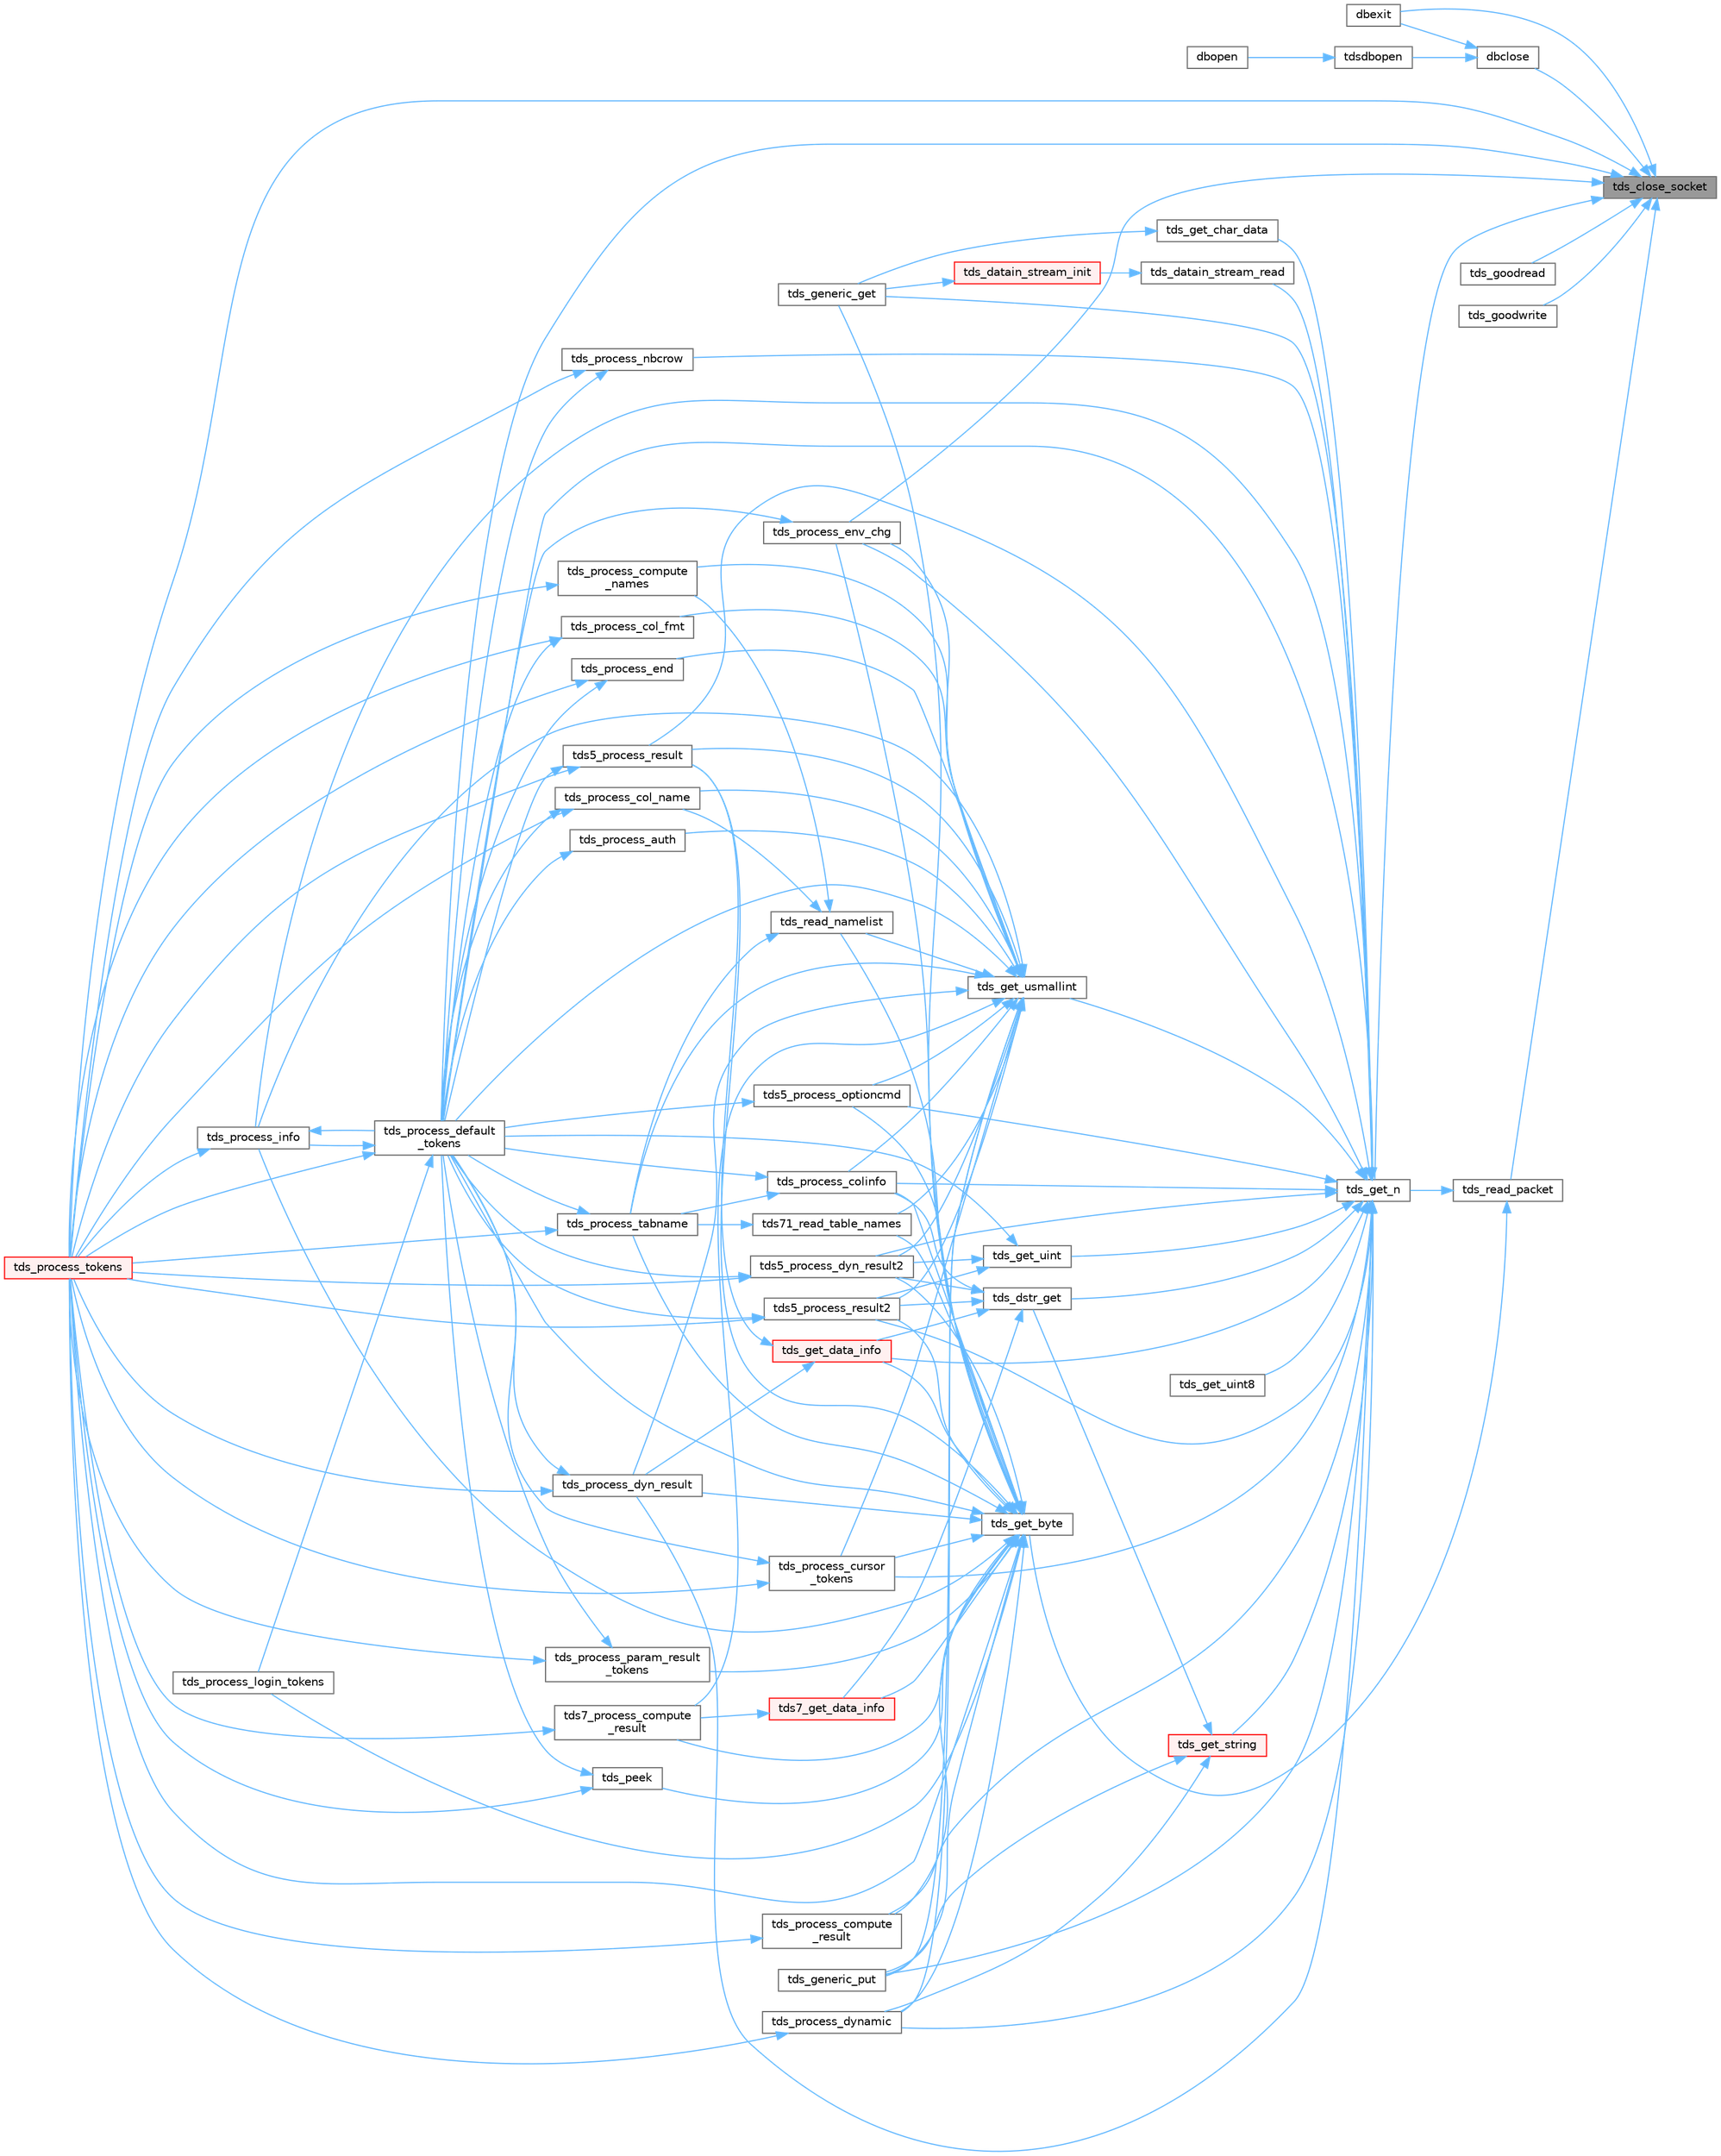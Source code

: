 digraph "tds_close_socket"
{
 // LATEX_PDF_SIZE
  bgcolor="transparent";
  edge [fontname=Helvetica,fontsize=10,labelfontname=Helvetica,labelfontsize=10];
  node [fontname=Helvetica,fontsize=10,shape=box,height=0.2,width=0.4];
  rankdir="RL";
  Node1 [id="Node000001",label="tds_close_socket",height=0.2,width=0.4,color="gray40", fillcolor="grey60", style="filled", fontcolor="black",tooltip="Close current socket."];
  Node1 -> Node2 [id="edge1_Node000001_Node000002",dir="back",color="steelblue1",style="solid",tooltip=" "];
  Node2 [id="Node000002",label="dbclose",height=0.2,width=0.4,color="grey40", fillcolor="white", style="filled",URL="$a00575.html#gaef740b394b44eb33925c2718f7b30d69",tooltip="Close a connection to the server and free associated resources."];
  Node2 -> Node3 [id="edge2_Node000002_Node000003",dir="back",color="steelblue1",style="solid",tooltip=" "];
  Node3 [id="Node000003",label="dbexit",height=0.2,width=0.4,color="grey40", fillcolor="white", style="filled",URL="$a00575.html#gac0ee936a9b1db7217b745a63e25f876b",tooltip="Close server connections and free all related structures."];
  Node2 -> Node4 [id="edge3_Node000002_Node000004",dir="back",color="steelblue1",style="solid",tooltip=" "];
  Node4 [id="Node000004",label="tdsdbopen",height=0.2,width=0.4,color="grey40", fillcolor="white", style="filled",URL="$a00581.html#gae6da75d7b9e7b567890fc83c9459d824",tooltip="Form a connection with the server."];
  Node4 -> Node5 [id="edge4_Node000004_Node000005",dir="back",color="steelblue1",style="solid",tooltip=" "];
  Node5 [id="Node000005",label="dbopen",height=0.2,width=0.4,color="grey40", fillcolor="white", style="filled",URL="$a00092.html#af2b7a0ebad53fe7e4e0eda3bbdb89de3",tooltip="Normally not used."];
  Node1 -> Node3 [id="edge5_Node000001_Node000003",dir="back",color="steelblue1",style="solid",tooltip=" "];
  Node1 -> Node6 [id="edge6_Node000001_Node000006",dir="back",color="steelblue1",style="solid",tooltip=" "];
  Node6 [id="Node000006",label="tds_get_n",height=0.2,width=0.4,color="grey40", fillcolor="white", style="filled",URL="$a00591.html#gae777dd57e8d1bb40349d7d7d8434fddf",tooltip="Get N bytes from the buffer and return them in the already allocated space   given to us."];
  Node6 -> Node7 [id="edge7_Node000006_Node000007",dir="back",color="steelblue1",style="solid",tooltip=" "];
  Node7 [id="Node000007",label="tds5_process_dyn_result2",height=0.2,width=0.4,color="grey40", fillcolor="white", style="filled",URL="$a00592.html#gae688b515631141acfbc41bbb91c8b921",tooltip="Process new TDS 5.0 token for describing output parameters."];
  Node7 -> Node8 [id="edge8_Node000007_Node000008",dir="back",color="steelblue1",style="solid",tooltip=" "];
  Node8 [id="Node000008",label="tds_process_default\l_tokens",height=0.2,width=0.4,color="grey40", fillcolor="white", style="filled",URL="$a00592.html#ga39453d084f3f780ac4602d4abf2839f7",tooltip="tds_process_default_tokens() is a catch all function that is called to process tokens not known to ot..."];
  Node8 -> Node9 [id="edge9_Node000008_Node000009",dir="back",color="steelblue1",style="solid",tooltip=" "];
  Node9 [id="Node000009",label="tds_process_info",height=0.2,width=0.4,color="grey40", fillcolor="white", style="filled",URL="$a00592.html#ga65a2316369529731732f200c190d05d6",tooltip="tds_process_info() is called for INFO, ERR, or EED tokens and is responsible for calling the CLI's me..."];
  Node9 -> Node8 [id="edge10_Node000009_Node000008",dir="back",color="steelblue1",style="solid",tooltip=" "];
  Node9 -> Node10 [id="edge11_Node000009_Node000010",dir="back",color="steelblue1",style="solid",tooltip=" "];
  Node10 [id="Node000010",label="tds_process_tokens",height=0.2,width=0.4,color="red", fillcolor="#FFF0F0", style="filled",URL="$a00592.html#gabfc9de1d1fe718818caf63a4be4035a6",tooltip="process all streams."];
  Node8 -> Node40 [id="edge12_Node000008_Node000040",dir="back",color="steelblue1",style="solid",tooltip=" "];
  Node40 [id="Node000040",label="tds_process_login_tokens",height=0.2,width=0.4,color="grey40", fillcolor="white", style="filled",URL="$a00592.html#ga93945b42d45ee28ae1296b35a1c1e9bb",tooltip="tds_process_login_tokens() is called after sending the login packet to the server."];
  Node8 -> Node10 [id="edge13_Node000008_Node000010",dir="back",color="steelblue1",style="solid",tooltip=" "];
  Node7 -> Node10 [id="edge14_Node000007_Node000010",dir="back",color="steelblue1",style="solid",tooltip=" "];
  Node6 -> Node41 [id="edge15_Node000006_Node000041",dir="back",color="steelblue1",style="solid",tooltip=" "];
  Node41 [id="Node000041",label="tds5_process_optioncmd",height=0.2,width=0.4,color="grey40", fillcolor="white", style="filled",URL="$a00592.html#gaa6a7e5aeb10a1322911c47be9c43e2d2",tooltip="Process option cmd results."];
  Node41 -> Node8 [id="edge16_Node000041_Node000008",dir="back",color="steelblue1",style="solid",tooltip=" "];
  Node6 -> Node42 [id="edge17_Node000006_Node000042",dir="back",color="steelblue1",style="solid",tooltip=" "];
  Node42 [id="Node000042",label="tds5_process_result",height=0.2,width=0.4,color="grey40", fillcolor="white", style="filled",URL="$a00592.html#ga547b2f48659f77a69aa802d861ac827d",tooltip="tds5_process_result() is the TDS 5.0 result set processing routine."];
  Node42 -> Node8 [id="edge18_Node000042_Node000008",dir="back",color="steelblue1",style="solid",tooltip=" "];
  Node42 -> Node10 [id="edge19_Node000042_Node000010",dir="back",color="steelblue1",style="solid",tooltip=" "];
  Node6 -> Node43 [id="edge20_Node000006_Node000043",dir="back",color="steelblue1",style="solid",tooltip=" "];
  Node43 [id="Node000043",label="tds5_process_result2",height=0.2,width=0.4,color="grey40", fillcolor="white", style="filled",URL="$a00592.html#gabe2bdd5a41ce067cb31aef18ff81cb1c",tooltip="tds5_process_result2() is the new TDS 5.0 result set processing routine."];
  Node43 -> Node8 [id="edge21_Node000043_Node000008",dir="back",color="steelblue1",style="solid",tooltip=" "];
  Node43 -> Node10 [id="edge22_Node000043_Node000010",dir="back",color="steelblue1",style="solid",tooltip=" "];
  Node6 -> Node44 [id="edge23_Node000006_Node000044",dir="back",color="steelblue1",style="solid",tooltip=" "];
  Node44 [id="Node000044",label="tds_datain_stream_read",height=0.2,width=0.4,color="grey40", fillcolor="white", style="filled",URL="$a01479.html#a04b537d889f7d4c9b9701eb81baf7efd",tooltip="Reads data from network for input stream."];
  Node44 -> Node45 [id="edge24_Node000044_Node000045",dir="back",color="steelblue1",style="solid",tooltip=" "];
  Node45 [id="Node000045",label="tds_datain_stream_init",height=0.2,width=0.4,color="red", fillcolor="#FFF0F0", style="filled",URL="$a01479.html#abc3a77c8aa28842e7f28583cbabc1415",tooltip="Initialize a data input stream."];
  Node45 -> Node48 [id="edge25_Node000045_Node000048",dir="back",color="steelblue1",style="solid",tooltip=" "];
  Node48 [id="Node000048",label="tds_generic_get",height=0.2,width=0.4,color="grey40", fillcolor="white", style="filled",URL="$a00263.html#abac4d689e0e31e80587f89247c6395a4",tooltip="Read a data from wire."];
  Node6 -> Node57 [id="edge26_Node000006_Node000057",dir="back",color="steelblue1",style="solid",tooltip=" "];
  Node57 [id="Node000057",label="tds_dstr_get",height=0.2,width=0.4,color="grey40", fillcolor="white", style="filled",URL="$a00591.html#ga017c427e9599c031be5c555cb32abe2c",tooltip="Reads a string from wire and put in a DSTR."];
  Node57 -> Node7 [id="edge27_Node000057_Node000007",dir="back",color="steelblue1",style="solid",tooltip=" "];
  Node57 -> Node43 [id="edge28_Node000057_Node000043",dir="back",color="steelblue1",style="solid",tooltip=" "];
  Node57 -> Node58 [id="edge29_Node000057_Node000058",dir="back",color="steelblue1",style="solid",tooltip=" "];
  Node58 [id="Node000058",label="tds7_get_data_info",height=0.2,width=0.4,color="red", fillcolor="#FFF0F0", style="filled",URL="$a00592.html#ga07cee55fd522cca16fb59b7a8f0b1376",tooltip="Reads data information from wire."];
  Node58 -> Node59 [id="edge30_Node000058_Node000059",dir="back",color="steelblue1",style="solid",tooltip=" "];
  Node59 [id="Node000059",label="tds7_process_compute\l_result",height=0.2,width=0.4,color="grey40", fillcolor="white", style="filled",URL="$a00592.html#ga6728e344caa20aea1def85f58dea138b",tooltip="tds7_process_compute_result() processes compute result sets for TDS 7/8."];
  Node59 -> Node10 [id="edge31_Node000059_Node000010",dir="back",color="steelblue1",style="solid",tooltip=" "];
  Node57 -> Node61 [id="edge32_Node000057_Node000061",dir="back",color="steelblue1",style="solid",tooltip=" "];
  Node61 [id="Node000061",label="tds_get_data_info",height=0.2,width=0.4,color="red", fillcolor="#FFF0F0", style="filled",URL="$a00592.html#gad9b6b86f48be077fb44ac603845a0c27",tooltip="Reads data metadata from wire."];
  Node61 -> Node42 [id="edge33_Node000061_Node000042",dir="back",color="steelblue1",style="solid",tooltip=" "];
  Node61 -> Node62 [id="edge34_Node000061_Node000062",dir="back",color="steelblue1",style="solid",tooltip=" "];
  Node62 [id="Node000062",label="tds_process_dyn_result",height=0.2,width=0.4,color="grey40", fillcolor="white", style="filled",URL="$a00592.html#ga416cf119c1d4a0fca27dc5b50c261358",tooltip="Process results from dynamic."];
  Node62 -> Node8 [id="edge35_Node000062_Node000008",dir="back",color="steelblue1",style="solid",tooltip=" "];
  Node62 -> Node10 [id="edge36_Node000062_Node000010",dir="back",color="steelblue1",style="solid",tooltip=" "];
  Node57 -> Node65 [id="edge37_Node000057_Node000065",dir="back",color="steelblue1",style="solid",tooltip=" "];
  Node65 [id="Node000065",label="tds_process_colinfo",height=0.2,width=0.4,color="grey40", fillcolor="white", style="filled",URL="$a00592.html#ga22c7f413d43fc0d511e122a3de389166",tooltip="Reads column information."];
  Node65 -> Node8 [id="edge38_Node000065_Node000008",dir="back",color="steelblue1",style="solid",tooltip=" "];
  Node65 -> Node52 [id="edge39_Node000065_Node000052",dir="back",color="steelblue1",style="solid",tooltip=" "];
  Node52 [id="Node000052",label="tds_process_tabname",height=0.2,width=0.4,color="grey40", fillcolor="white", style="filled",URL="$a00592.html#gaeec59bca9bd0c5388e245f0d19d9c81a",tooltip="Process list of table from network."];
  Node52 -> Node8 [id="edge40_Node000052_Node000008",dir="back",color="steelblue1",style="solid",tooltip=" "];
  Node52 -> Node10 [id="edge41_Node000052_Node000010",dir="back",color="steelblue1",style="solid",tooltip=" "];
  Node6 -> Node48 [id="edge42_Node000006_Node000048",dir="back",color="steelblue1",style="solid",tooltip=" "];
  Node6 -> Node66 [id="edge43_Node000006_Node000066",dir="back",color="steelblue1",style="solid",tooltip=" "];
  Node66 [id="Node000066",label="tds_generic_put",height=0.2,width=0.4,color="grey40", fillcolor="white", style="filled",URL="$a00263.html#a84e17808683ba2dd956e811a42e23176",tooltip="Write data to wire."];
  Node6 -> Node47 [id="edge44_Node000006_Node000047",dir="back",color="steelblue1",style="solid",tooltip=" "];
  Node47 [id="Node000047",label="tds_get_char_data",height=0.2,width=0.4,color="grey40", fillcolor="white", style="filled",URL="$a00591.html#ga8d214089b6e97fc0da5e0be09f216d73",tooltip="Fetch character data the wire."];
  Node47 -> Node48 [id="edge45_Node000047_Node000048",dir="back",color="steelblue1",style="solid",tooltip=" "];
  Node6 -> Node61 [id="edge46_Node000006_Node000061",dir="back",color="steelblue1",style="solid",tooltip=" "];
  Node6 -> Node49 [id="edge47_Node000006_Node000049",dir="back",color="steelblue1",style="solid",tooltip=" "];
  Node49 [id="Node000049",label="tds_get_string",height=0.2,width=0.4,color="red", fillcolor="#FFF0F0", style="filled",URL="$a00591.html#ga90f080e6e9448feac15dee1370d66802",tooltip="Fetch a string from the wire."];
  Node49 -> Node57 [id="edge48_Node000049_Node000057",dir="back",color="steelblue1",style="solid",tooltip=" "];
  Node49 -> Node66 [id="edge49_Node000049_Node000066",dir="back",color="steelblue1",style="solid",tooltip=" "];
  Node49 -> Node67 [id="edge50_Node000049_Node000067",dir="back",color="steelblue1",style="solid",tooltip=" "];
  Node67 [id="Node000067",label="tds_process_dynamic",height=0.2,width=0.4,color="grey40", fillcolor="white", style="filled",URL="$a00592.html#ga5cfc0340d8d717e67f60037e029b2142",tooltip="tds_process_dynamic() finds the element of the dyns array for the id"];
  Node67 -> Node10 [id="edge51_Node000067_Node000010",dir="back",color="steelblue1",style="solid",tooltip=" "];
  Node6 -> Node68 [id="edge52_Node000006_Node000068",dir="back",color="steelblue1",style="solid",tooltip=" "];
  Node68 [id="Node000068",label="tds_get_uint",height=0.2,width=0.4,color="grey40", fillcolor="white", style="filled",URL="$a00591.html#ga9ac121c269e203337a48c5bf8afc48c3",tooltip="Get an uint32 from the server."];
  Node68 -> Node7 [id="edge53_Node000068_Node000007",dir="back",color="steelblue1",style="solid",tooltip=" "];
  Node68 -> Node43 [id="edge54_Node000068_Node000043",dir="back",color="steelblue1",style="solid",tooltip=" "];
  Node68 -> Node8 [id="edge55_Node000068_Node000008",dir="back",color="steelblue1",style="solid",tooltip=" "];
  Node6 -> Node69 [id="edge56_Node000006_Node000069",dir="back",color="steelblue1",style="solid",tooltip=" "];
  Node69 [id="Node000069",label="tds_get_uint8",height=0.2,width=0.4,color="grey40", fillcolor="white", style="filled",URL="$a00591.html#ga8ab6c87318eaf15ea17a9575763f7809",tooltip="Get an uint64 from the server."];
  Node6 -> Node70 [id="edge57_Node000006_Node000070",dir="back",color="steelblue1",style="solid",tooltip=" "];
  Node70 [id="Node000070",label="tds_get_usmallint",height=0.2,width=0.4,color="grey40", fillcolor="white", style="filled",URL="$a00591.html#gad38aa5b9547817854ccba1fcc7855861",tooltip="Get an uint16 from the server."];
  Node70 -> Node7 [id="edge58_Node000070_Node000007",dir="back",color="steelblue1",style="solid",tooltip=" "];
  Node70 -> Node41 [id="edge59_Node000070_Node000041",dir="back",color="steelblue1",style="solid",tooltip=" "];
  Node70 -> Node42 [id="edge60_Node000070_Node000042",dir="back",color="steelblue1",style="solid",tooltip=" "];
  Node70 -> Node43 [id="edge61_Node000070_Node000043",dir="back",color="steelblue1",style="solid",tooltip=" "];
  Node70 -> Node51 [id="edge62_Node000070_Node000051",dir="back",color="steelblue1",style="solid",tooltip=" "];
  Node51 [id="Node000051",label="tds71_read_table_names",height=0.2,width=0.4,color="grey40", fillcolor="white", style="filled",URL="$a00592.html#ga7482b5730d880fcedbe9fcd609a550ce",tooltip="Reads table names for TDS 7.1+."];
  Node51 -> Node52 [id="edge63_Node000051_Node000052",dir="back",color="steelblue1",style="solid",tooltip=" "];
  Node70 -> Node59 [id="edge64_Node000070_Node000059",dir="back",color="steelblue1",style="solid",tooltip=" "];
  Node70 -> Node66 [id="edge65_Node000070_Node000066",dir="back",color="steelblue1",style="solid",tooltip=" "];
  Node70 -> Node71 [id="edge66_Node000070_Node000071",dir="back",color="steelblue1",style="solid",tooltip=" "];
  Node71 [id="Node000071",label="tds_process_auth",height=0.2,width=0.4,color="grey40", fillcolor="white", style="filled",URL="$a00592.html#ga4e1e52e09b0c27a9b9f53eb6b539afce",tooltip="Process authentication token."];
  Node71 -> Node8 [id="edge67_Node000071_Node000008",dir="back",color="steelblue1",style="solid",tooltip=" "];
  Node70 -> Node72 [id="edge68_Node000070_Node000072",dir="back",color="steelblue1",style="solid",tooltip=" "];
  Node72 [id="Node000072",label="tds_process_col_fmt",height=0.2,width=0.4,color="grey40", fillcolor="white", style="filled",URL="$a00592.html#ga4e3dd9d3614f5f0433b78b761dd68741",tooltip="tds_process_col_fmt() is the other half of result set processing under TDS 4.2."];
  Node72 -> Node8 [id="edge69_Node000072_Node000008",dir="back",color="steelblue1",style="solid",tooltip=" "];
  Node72 -> Node10 [id="edge70_Node000072_Node000010",dir="back",color="steelblue1",style="solid",tooltip=" "];
  Node70 -> Node55 [id="edge71_Node000070_Node000055",dir="back",color="steelblue1",style="solid",tooltip=" "];
  Node55 [id="Node000055",label="tds_process_col_name",height=0.2,width=0.4,color="grey40", fillcolor="white", style="filled",URL="$a00592.html#ga905d2fa5e1b602817bd16bb0fcf9eadb",tooltip="tds_process_col_name() is one half of the result set under TDS 4.2 it contains all the column names,..."];
  Node55 -> Node8 [id="edge72_Node000055_Node000008",dir="back",color="steelblue1",style="solid",tooltip=" "];
  Node55 -> Node10 [id="edge73_Node000055_Node000010",dir="back",color="steelblue1",style="solid",tooltip=" "];
  Node70 -> Node65 [id="edge74_Node000070_Node000065",dir="back",color="steelblue1",style="solid",tooltip=" "];
  Node70 -> Node56 [id="edge75_Node000070_Node000056",dir="back",color="steelblue1",style="solid",tooltip=" "];
  Node56 [id="Node000056",label="tds_process_compute\l_names",height=0.2,width=0.4,color="grey40", fillcolor="white", style="filled",URL="$a00592.html#gae5b3e01f3d665f9e377de091f46f1ab9",tooltip="tds_process_compute_names() processes compute result sets."];
  Node56 -> Node10 [id="edge76_Node000056_Node000010",dir="back",color="steelblue1",style="solid",tooltip=" "];
  Node70 -> Node73 [id="edge77_Node000070_Node000073",dir="back",color="steelblue1",style="solid",tooltip=" "];
  Node73 [id="Node000073",label="tds_process_cursor\l_tokens",height=0.2,width=0.4,color="grey40", fillcolor="white", style="filled",URL="$a00592.html#ga315d875d90c64d12d61fc9e33b4dee96",tooltip="Reads cursor command results."];
  Node73 -> Node8 [id="edge78_Node000073_Node000008",dir="back",color="steelblue1",style="solid",tooltip=" "];
  Node73 -> Node10 [id="edge79_Node000073_Node000010",dir="back",color="steelblue1",style="solid",tooltip=" "];
  Node70 -> Node8 [id="edge80_Node000070_Node000008",dir="back",color="steelblue1",style="solid",tooltip=" "];
  Node70 -> Node62 [id="edge81_Node000070_Node000062",dir="back",color="steelblue1",style="solid",tooltip=" "];
  Node70 -> Node67 [id="edge82_Node000070_Node000067",dir="back",color="steelblue1",style="solid",tooltip=" "];
  Node70 -> Node37 [id="edge83_Node000070_Node000037",dir="back",color="steelblue1",style="solid",tooltip=" "];
  Node37 [id="Node000037",label="tds_process_end",height=0.2,width=0.4,color="grey40", fillcolor="white", style="filled",URL="$a00592.html#ga6ee2e7af38af768611b8bf4b79c36f46",tooltip="tds_process_end() processes any of the DONE, DONEPROC, or DONEINPROC tokens."];
  Node37 -> Node8 [id="edge84_Node000037_Node000008",dir="back",color="steelblue1",style="solid",tooltip=" "];
  Node37 -> Node10 [id="edge85_Node000037_Node000010",dir="back",color="steelblue1",style="solid",tooltip=" "];
  Node70 -> Node53 [id="edge86_Node000070_Node000053",dir="back",color="steelblue1",style="solid",tooltip=" "];
  Node53 [id="Node000053",label="tds_process_env_chg",height=0.2,width=0.4,color="grey40", fillcolor="white", style="filled",URL="$a00592.html#ga3e1b4df4410a86a563a8c155e7799720",tooltip="tds_process_env_chg() when ever certain things change on the server, such as database,..."];
  Node53 -> Node8 [id="edge87_Node000053_Node000008",dir="back",color="steelblue1",style="solid",tooltip=" "];
  Node70 -> Node9 [id="edge88_Node000070_Node000009",dir="back",color="steelblue1",style="solid",tooltip=" "];
  Node70 -> Node52 [id="edge89_Node000070_Node000052",dir="back",color="steelblue1",style="solid",tooltip=" "];
  Node70 -> Node54 [id="edge90_Node000070_Node000054",dir="back",color="steelblue1",style="solid",tooltip=" "];
  Node54 [id="Node000054",label="tds_read_namelist",height=0.2,width=0.4,color="grey40", fillcolor="white", style="filled",URL="$a00592.html#gaeaaed2ea1d8c827da1a0f5b419524ae1",tooltip="Reads list of names (usually table names)"];
  Node54 -> Node55 [id="edge91_Node000054_Node000055",dir="back",color="steelblue1",style="solid",tooltip=" "];
  Node54 -> Node56 [id="edge92_Node000054_Node000056",dir="back",color="steelblue1",style="solid",tooltip=" "];
  Node54 -> Node52 [id="edge93_Node000054_Node000052",dir="back",color="steelblue1",style="solid",tooltip=" "];
  Node6 -> Node65 [id="edge94_Node000006_Node000065",dir="back",color="steelblue1",style="solid",tooltip=" "];
  Node6 -> Node74 [id="edge95_Node000006_Node000074",dir="back",color="steelblue1",style="solid",tooltip=" "];
  Node74 [id="Node000074",label="tds_process_compute\l_result",height=0.2,width=0.4,color="grey40", fillcolor="white", style="filled",URL="$a00592.html#gae3368ea80d0d8b13791ceb13ee5f19c9",tooltip="tds_process_compute_result() processes compute result sets."];
  Node74 -> Node10 [id="edge96_Node000074_Node000010",dir="back",color="steelblue1",style="solid",tooltip=" "];
  Node6 -> Node73 [id="edge97_Node000006_Node000073",dir="back",color="steelblue1",style="solid",tooltip=" "];
  Node6 -> Node8 [id="edge98_Node000006_Node000008",dir="back",color="steelblue1",style="solid",tooltip=" "];
  Node6 -> Node62 [id="edge99_Node000006_Node000062",dir="back",color="steelblue1",style="solid",tooltip=" "];
  Node6 -> Node67 [id="edge100_Node000006_Node000067",dir="back",color="steelblue1",style="solid",tooltip=" "];
  Node6 -> Node53 [id="edge101_Node000006_Node000053",dir="back",color="steelblue1",style="solid",tooltip=" "];
  Node6 -> Node9 [id="edge102_Node000006_Node000009",dir="back",color="steelblue1",style="solid",tooltip=" "];
  Node6 -> Node75 [id="edge103_Node000006_Node000075",dir="back",color="steelblue1",style="solid",tooltip=" "];
  Node75 [id="Node000075",label="tds_process_nbcrow",height=0.2,width=0.4,color="grey40", fillcolor="white", style="filled",URL="$a00592.html#gaf7264c9eb3aa7a73358a4c65f02d3d3c",tooltip="tds_process_nbcrow() processes rows and places them in the row buffer."];
  Node75 -> Node8 [id="edge104_Node000075_Node000008",dir="back",color="steelblue1",style="solid",tooltip=" "];
  Node75 -> Node10 [id="edge105_Node000075_Node000010",dir="back",color="steelblue1",style="solid",tooltip=" "];
  Node1 -> Node76 [id="edge106_Node000001_Node000076",dir="back",color="steelblue1",style="solid",tooltip=" "];
  Node76 [id="Node000076",label="tds_goodread",height=0.2,width=0.4,color="grey40", fillcolor="white", style="filled",URL="$a00591.html#ga6f2ae00407f59fb1ab280fa44a56295e",tooltip="Loops until we have received some characters return -1 on failure."];
  Node1 -> Node77 [id="edge107_Node000001_Node000077",dir="back",color="steelblue1",style="solid",tooltip=" "];
  Node77 [id="Node000077",label="tds_goodwrite",height=0.2,width=0.4,color="grey40", fillcolor="white", style="filled",URL="$a00591.html#ga2734407109c834c5dda7ff8a45c71230",tooltip=" "];
  Node1 -> Node8 [id="edge108_Node000001_Node000008",dir="back",color="steelblue1",style="solid",tooltip=" "];
  Node1 -> Node53 [id="edge109_Node000001_Node000053",dir="back",color="steelblue1",style="solid",tooltip=" "];
  Node1 -> Node10 [id="edge110_Node000001_Node000010",dir="back",color="steelblue1",style="solid",tooltip=" "];
  Node1 -> Node78 [id="edge111_Node000001_Node000078",dir="back",color="steelblue1",style="solid",tooltip=" "];
  Node78 [id="Node000078",label="tds_read_packet",height=0.2,width=0.4,color="grey40", fillcolor="white", style="filled",URL="$a00591.html#ga410619783bdf2bb60b0f27a5578e0e07",tooltip="Read in one 'packet' from the server."];
  Node78 -> Node79 [id="edge112_Node000078_Node000079",dir="back",color="steelblue1",style="solid",tooltip=" "];
  Node79 [id="Node000079",label="tds_get_byte",height=0.2,width=0.4,color="grey40", fillcolor="white", style="filled",URL="$a00591.html#ga0cb72d3f6943795c39db1fa692be0a58",tooltip="Return a single byte from the input buffer."];
  Node79 -> Node7 [id="edge113_Node000079_Node000007",dir="back",color="steelblue1",style="solid",tooltip=" "];
  Node79 -> Node41 [id="edge114_Node000079_Node000041",dir="back",color="steelblue1",style="solid",tooltip=" "];
  Node79 -> Node42 [id="edge115_Node000079_Node000042",dir="back",color="steelblue1",style="solid",tooltip=" "];
  Node79 -> Node43 [id="edge116_Node000079_Node000043",dir="back",color="steelblue1",style="solid",tooltip=" "];
  Node79 -> Node51 [id="edge117_Node000079_Node000051",dir="back",color="steelblue1",style="solid",tooltip=" "];
  Node79 -> Node58 [id="edge118_Node000079_Node000058",dir="back",color="steelblue1",style="solid",tooltip=" "];
  Node79 -> Node59 [id="edge119_Node000079_Node000059",dir="back",color="steelblue1",style="solid",tooltip=" "];
  Node79 -> Node48 [id="edge120_Node000079_Node000048",dir="back",color="steelblue1",style="solid",tooltip=" "];
  Node79 -> Node66 [id="edge121_Node000079_Node000066",dir="back",color="steelblue1",style="solid",tooltip=" "];
  Node79 -> Node61 [id="edge122_Node000079_Node000061",dir="back",color="steelblue1",style="solid",tooltip=" "];
  Node79 -> Node80 [id="edge123_Node000079_Node000080",dir="back",color="steelblue1",style="solid",tooltip=" "];
  Node80 [id="Node000080",label="tds_peek",height=0.2,width=0.4,color="grey40", fillcolor="white", style="filled",URL="$a00591.html#ga221e98a9c8be96ec6c8547891e1b53af",tooltip="Reads a byte from the TDS stream without removing it."];
  Node80 -> Node8 [id="edge124_Node000080_Node000008",dir="back",color="steelblue1",style="solid",tooltip=" "];
  Node80 -> Node10 [id="edge125_Node000080_Node000010",dir="back",color="steelblue1",style="solid",tooltip=" "];
  Node79 -> Node65 [id="edge126_Node000079_Node000065",dir="back",color="steelblue1",style="solid",tooltip=" "];
  Node79 -> Node74 [id="edge127_Node000079_Node000074",dir="back",color="steelblue1",style="solid",tooltip=" "];
  Node79 -> Node73 [id="edge128_Node000079_Node000073",dir="back",color="steelblue1",style="solid",tooltip=" "];
  Node79 -> Node8 [id="edge129_Node000079_Node000008",dir="back",color="steelblue1",style="solid",tooltip=" "];
  Node79 -> Node62 [id="edge130_Node000079_Node000062",dir="back",color="steelblue1",style="solid",tooltip=" "];
  Node79 -> Node67 [id="edge131_Node000079_Node000067",dir="back",color="steelblue1",style="solid",tooltip=" "];
  Node79 -> Node53 [id="edge132_Node000079_Node000053",dir="back",color="steelblue1",style="solid",tooltip=" "];
  Node79 -> Node9 [id="edge133_Node000079_Node000009",dir="back",color="steelblue1",style="solid",tooltip=" "];
  Node79 -> Node40 [id="edge134_Node000079_Node000040",dir="back",color="steelblue1",style="solid",tooltip=" "];
  Node79 -> Node64 [id="edge135_Node000079_Node000064",dir="back",color="steelblue1",style="solid",tooltip=" "];
  Node64 [id="Node000064",label="tds_process_param_result\l_tokens",height=0.2,width=0.4,color="grey40", fillcolor="white", style="filled",URL="$a00592.html#ga9fdef8228d29cab7fa9098f07fa73fba",tooltip="Process parameters from networks."];
  Node64 -> Node8 [id="edge136_Node000064_Node000008",dir="back",color="steelblue1",style="solid",tooltip=" "];
  Node64 -> Node10 [id="edge137_Node000064_Node000010",dir="back",color="steelblue1",style="solid",tooltip=" "];
  Node79 -> Node52 [id="edge138_Node000079_Node000052",dir="back",color="steelblue1",style="solid",tooltip=" "];
  Node79 -> Node10 [id="edge139_Node000079_Node000010",dir="back",color="steelblue1",style="solid",tooltip=" "];
  Node79 -> Node54 [id="edge140_Node000079_Node000054",dir="back",color="steelblue1",style="solid",tooltip=" "];
  Node78 -> Node6 [id="edge141_Node000078_Node000006",dir="back",color="steelblue1",style="solid",tooltip=" "];
}
